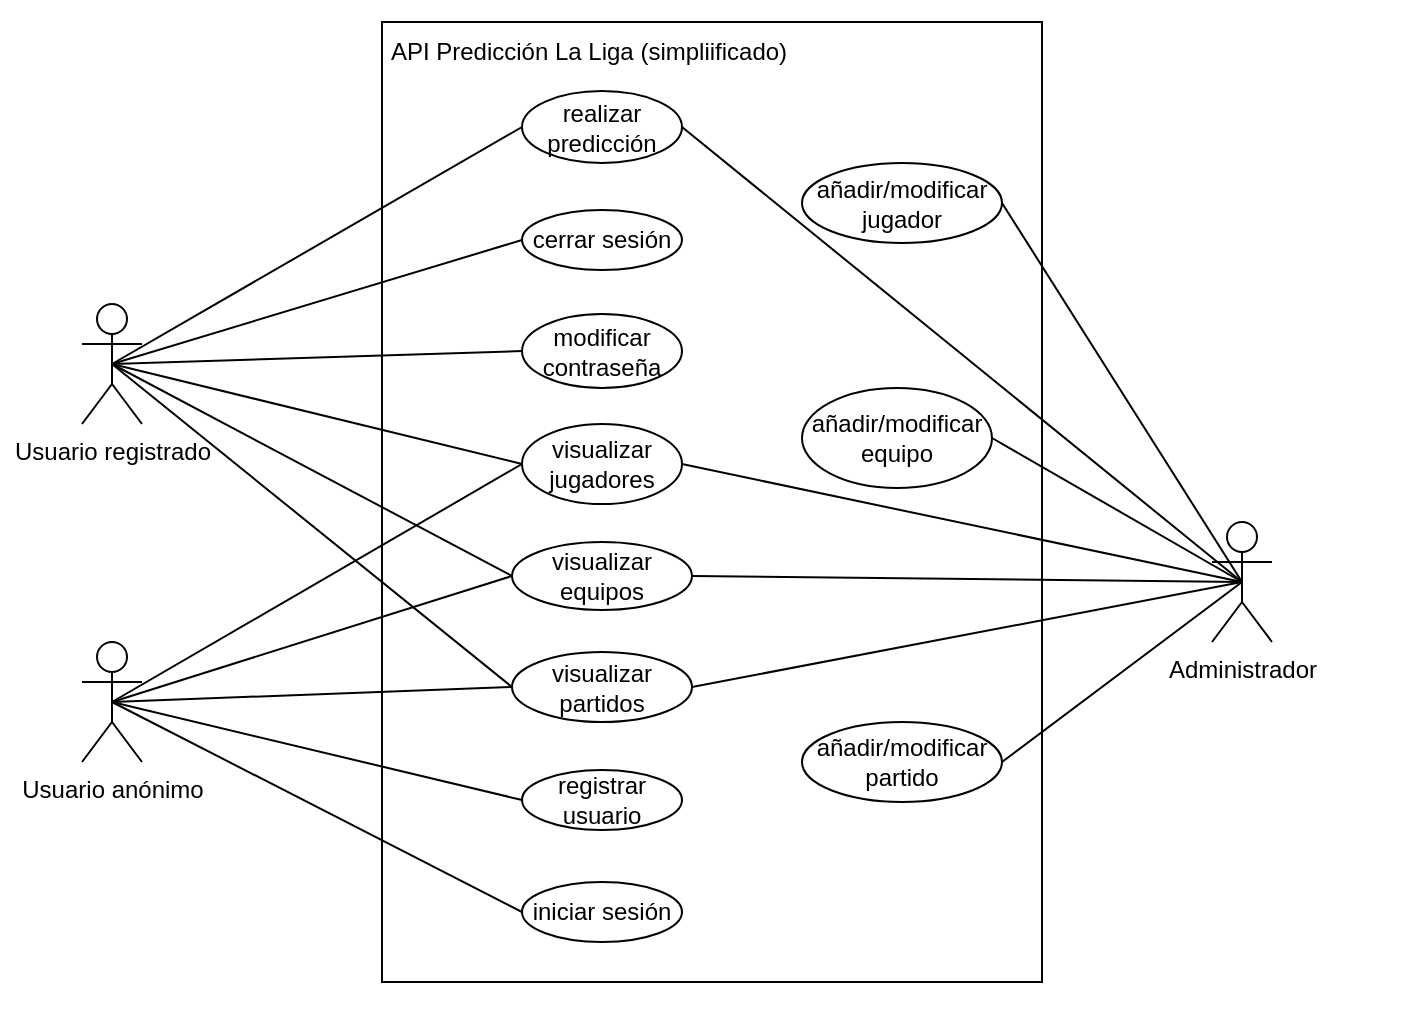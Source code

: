 <mxfile version="24.6.4" type="device">
  <diagram name="Page-1" id="17xLx5Jpj_yAPQxF6Sxz">
    <mxGraphModel dx="1365" dy="697" grid="1" gridSize="10" guides="1" tooltips="1" connect="1" arrows="1" fold="1" page="1" pageScale="1" pageWidth="850" pageHeight="1100" math="0" shadow="0">
      <root>
        <mxCell id="0" />
        <mxCell id="1" parent="0" />
        <mxCell id="EuqJdyhRISb5Iu6oAzzc-5" value="" style="rounded=0;whiteSpace=wrap;html=1;dashed=1;strokeColor=#ffffff;" vertex="1" parent="1">
          <mxGeometry x="20" y="10" width="700" height="510" as="geometry" />
        </mxCell>
        <mxCell id="ru2hNwoar7phW9bpmIqV-1" value="&lt;div&gt;Usuario registrado&lt;/div&gt;" style="shape=umlActor;verticalLabelPosition=bottom;verticalAlign=top;html=1;outlineConnect=0;" parent="1" vertex="1">
          <mxGeometry x="60" y="161" width="30" height="60" as="geometry" />
        </mxCell>
        <mxCell id="ru2hNwoar7phW9bpmIqV-2" value="&lt;div&gt;Usuario anónimo&lt;/div&gt;" style="shape=umlActor;verticalLabelPosition=bottom;verticalAlign=top;html=1;outlineConnect=0;" parent="1" vertex="1">
          <mxGeometry x="60" y="330" width="30" height="60" as="geometry" />
        </mxCell>
        <mxCell id="ru2hNwoar7phW9bpmIqV-3" value="&lt;div&gt;Administrador&lt;/div&gt;" style="shape=umlActor;verticalLabelPosition=bottom;verticalAlign=top;html=1;outlineConnect=0;" parent="1" vertex="1">
          <mxGeometry x="625" y="270" width="30" height="60" as="geometry" />
        </mxCell>
        <mxCell id="ru2hNwoar7phW9bpmIqV-4" value="" style="rounded=0;whiteSpace=wrap;html=1;fillColor=none;" parent="1" vertex="1">
          <mxGeometry x="210" y="20" width="330" height="480" as="geometry" />
        </mxCell>
        <mxCell id="ru2hNwoar7phW9bpmIqV-7" value="cerrar sesión" style="ellipse;whiteSpace=wrap;html=1;" parent="1" vertex="1">
          <mxGeometry x="280" y="114" width="80" height="30" as="geometry" />
        </mxCell>
        <mxCell id="ru2hNwoar7phW9bpmIqV-11" value="" style="endArrow=none;html=1;rounded=0;exitX=0.5;exitY=0.5;exitDx=0;exitDy=0;exitPerimeter=0;entryX=0;entryY=0.5;entryDx=0;entryDy=0;" parent="1" source="ru2hNwoar7phW9bpmIqV-1" target="ru2hNwoar7phW9bpmIqV-7" edge="1">
          <mxGeometry width="50" height="50" relative="1" as="geometry">
            <mxPoint x="135" y="160" as="sourcePoint" />
            <mxPoint x="290" y="105" as="targetPoint" />
          </mxGeometry>
        </mxCell>
        <mxCell id="ru2hNwoar7phW9bpmIqV-16" value="registrar usuario" style="ellipse;whiteSpace=wrap;html=1;" parent="1" vertex="1">
          <mxGeometry x="280" y="394" width="80" height="30" as="geometry" />
        </mxCell>
        <mxCell id="ru2hNwoar7phW9bpmIqV-17" value="" style="endArrow=none;html=1;rounded=0;exitX=0.5;exitY=0.5;exitDx=0;exitDy=0;exitPerimeter=0;entryX=0;entryY=0.5;entryDx=0;entryDy=0;" parent="1" source="ru2hNwoar7phW9bpmIqV-2" target="ru2hNwoar7phW9bpmIqV-16" edge="1">
          <mxGeometry width="50" height="50" relative="1" as="geometry">
            <mxPoint x="170" y="470" as="sourcePoint" />
            <mxPoint x="285" y="415" as="targetPoint" />
          </mxGeometry>
        </mxCell>
        <mxCell id="ru2hNwoar7phW9bpmIqV-19" value="visualizar jugadores" style="ellipse;whiteSpace=wrap;html=1;" parent="1" vertex="1">
          <mxGeometry x="280" y="221" width="80" height="40" as="geometry" />
        </mxCell>
        <mxCell id="ru2hNwoar7phW9bpmIqV-21" value="" style="endArrow=none;html=1;rounded=0;exitX=0.5;exitY=0.5;exitDx=0;exitDy=0;exitPerimeter=0;entryX=0;entryY=0.5;entryDx=0;entryDy=0;" parent="1" source="ru2hNwoar7phW9bpmIqV-2" target="ru2hNwoar7phW9bpmIqV-19" edge="1">
          <mxGeometry width="50" height="50" relative="1" as="geometry">
            <mxPoint x="185" y="370" as="sourcePoint" />
            <mxPoint x="290" y="295" as="targetPoint" />
          </mxGeometry>
        </mxCell>
        <mxCell id="ru2hNwoar7phW9bpmIqV-22" value="" style="endArrow=none;html=1;rounded=0;exitX=0.5;exitY=0.5;exitDx=0;exitDy=0;exitPerimeter=0;entryX=0;entryY=0.5;entryDx=0;entryDy=0;" parent="1" source="ru2hNwoar7phW9bpmIqV-1" target="ru2hNwoar7phW9bpmIqV-19" edge="1">
          <mxGeometry width="50" height="50" relative="1" as="geometry">
            <mxPoint x="195" y="370" as="sourcePoint" />
            <mxPoint x="300" y="295" as="targetPoint" />
          </mxGeometry>
        </mxCell>
        <mxCell id="ru2hNwoar7phW9bpmIqV-23" value="visualizar equipos" style="ellipse;whiteSpace=wrap;html=1;" parent="1" vertex="1">
          <mxGeometry x="275" y="280" width="90" height="34" as="geometry" />
        </mxCell>
        <mxCell id="ru2hNwoar7phW9bpmIqV-24" value="" style="endArrow=none;html=1;rounded=0;exitX=0.5;exitY=0.5;exitDx=0;exitDy=0;exitPerimeter=0;entryX=0;entryY=0.5;entryDx=0;entryDy=0;" parent="1" source="ru2hNwoar7phW9bpmIqV-2" target="ru2hNwoar7phW9bpmIqV-23" edge="1">
          <mxGeometry width="50" height="50" relative="1" as="geometry">
            <mxPoint x="175" y="400" as="sourcePoint" />
            <mxPoint x="290" y="335" as="targetPoint" />
          </mxGeometry>
        </mxCell>
        <mxCell id="ru2hNwoar7phW9bpmIqV-25" value="" style="endArrow=none;html=1;rounded=0;exitX=0.5;exitY=0.5;exitDx=0;exitDy=0;exitPerimeter=0;entryX=0;entryY=0.5;entryDx=0;entryDy=0;" parent="1" source="ru2hNwoar7phW9bpmIqV-1" target="ru2hNwoar7phW9bpmIqV-23" edge="1">
          <mxGeometry width="50" height="50" relative="1" as="geometry">
            <mxPoint x="175" y="230" as="sourcePoint" />
            <mxPoint x="300" y="335" as="targetPoint" />
          </mxGeometry>
        </mxCell>
        <mxCell id="ru2hNwoar7phW9bpmIqV-26" value="añadir/modificar equipo" style="ellipse;whiteSpace=wrap;html=1;flipV=0;" parent="1" vertex="1">
          <mxGeometry x="420" y="203" width="95" height="50" as="geometry" />
        </mxCell>
        <mxCell id="ru2hNwoar7phW9bpmIqV-27" value="" style="endArrow=none;html=1;rounded=0;exitX=0.5;exitY=0.5;exitDx=0;exitDy=0;exitPerimeter=0;entryX=1;entryY=0.5;entryDx=0;entryDy=0;" parent="1" source="ru2hNwoar7phW9bpmIqV-3" target="ru2hNwoar7phW9bpmIqV-26" edge="1">
          <mxGeometry width="50" height="50" relative="1" as="geometry">
            <mxPoint x="335" y="270" as="sourcePoint" />
            <mxPoint x="450" y="215" as="targetPoint" />
          </mxGeometry>
        </mxCell>
        <mxCell id="ru2hNwoar7phW9bpmIqV-28" value="añadir/modificar partido" style="ellipse;whiteSpace=wrap;html=1;flipV=0;" parent="1" vertex="1">
          <mxGeometry x="420" y="370" width="100" height="40" as="geometry" />
        </mxCell>
        <mxCell id="ru2hNwoar7phW9bpmIqV-29" value="" style="endArrow=none;html=1;rounded=0;exitX=0.5;exitY=0.5;exitDx=0;exitDy=0;exitPerimeter=0;entryX=1;entryY=0.5;entryDx=0;entryDy=0;" parent="1" source="ru2hNwoar7phW9bpmIqV-3" target="ru2hNwoar7phW9bpmIqV-28" edge="1">
          <mxGeometry width="50" height="50" relative="1" as="geometry">
            <mxPoint x="640" y="340" as="sourcePoint" />
            <mxPoint x="450" y="255" as="targetPoint" />
          </mxGeometry>
        </mxCell>
        <mxCell id="ru2hNwoar7phW9bpmIqV-34" value="modificar contraseña" style="ellipse;whiteSpace=wrap;html=1;" parent="1" vertex="1">
          <mxGeometry x="280" y="166" width="80" height="37" as="geometry" />
        </mxCell>
        <mxCell id="ru2hNwoar7phW9bpmIqV-35" value="" style="endArrow=none;html=1;rounded=0;exitX=0.5;exitY=0.5;exitDx=0;exitDy=0;exitPerimeter=0;entryX=0;entryY=0.5;entryDx=0;entryDy=0;" parent="1" source="ru2hNwoar7phW9bpmIqV-1" target="ru2hNwoar7phW9bpmIqV-34" edge="1">
          <mxGeometry width="50" height="50" relative="1" as="geometry">
            <mxPoint x="185" y="230" as="sourcePoint" />
            <mxPoint x="300" y="215" as="targetPoint" />
          </mxGeometry>
        </mxCell>
        <mxCell id="ru2hNwoar7phW9bpmIqV-38" value="visualizar partidos" style="ellipse;whiteSpace=wrap;html=1;" parent="1" vertex="1">
          <mxGeometry x="275" y="335" width="90" height="35" as="geometry" />
        </mxCell>
        <mxCell id="ru2hNwoar7phW9bpmIqV-39" value="" style="endArrow=none;html=1;rounded=0;exitX=0.5;exitY=0.5;exitDx=0;exitDy=0;exitPerimeter=0;entryX=0;entryY=0.5;entryDx=0;entryDy=0;" parent="1" source="ru2hNwoar7phW9bpmIqV-2" target="ru2hNwoar7phW9bpmIqV-38" edge="1">
          <mxGeometry width="50" height="50" relative="1" as="geometry">
            <mxPoint x="175" y="400" as="sourcePoint" />
            <mxPoint x="290" y="375" as="targetPoint" />
          </mxGeometry>
        </mxCell>
        <mxCell id="ru2hNwoar7phW9bpmIqV-40" value="" style="endArrow=none;html=1;rounded=0;exitX=0.5;exitY=0.5;exitDx=0;exitDy=0;exitPerimeter=0;entryX=0;entryY=0.5;entryDx=0;entryDy=0;" parent="1" source="ru2hNwoar7phW9bpmIqV-1" target="ru2hNwoar7phW9bpmIqV-38" edge="1">
          <mxGeometry width="50" height="50" relative="1" as="geometry">
            <mxPoint x="175" y="230" as="sourcePoint" />
            <mxPoint x="300" y="375" as="targetPoint" />
          </mxGeometry>
        </mxCell>
        <mxCell id="ru2hNwoar7phW9bpmIqV-43" value="añadir/modificar jugador" style="ellipse;whiteSpace=wrap;html=1;flipV=0;" parent="1" vertex="1">
          <mxGeometry x="420" y="90.5" width="100" height="40" as="geometry" />
        </mxCell>
        <mxCell id="ru2hNwoar7phW9bpmIqV-44" value="" style="endArrow=none;html=1;rounded=0;exitX=0.5;exitY=0.5;exitDx=0;exitDy=0;exitPerimeter=0;entryX=1;entryY=0.5;entryDx=0;entryDy=0;" parent="1" source="ru2hNwoar7phW9bpmIqV-3" target="ru2hNwoar7phW9bpmIqV-43" edge="1">
          <mxGeometry width="50" height="50" relative="1" as="geometry">
            <mxPoint x="640" y="190" as="sourcePoint" />
            <mxPoint x="450" y="145" as="targetPoint" />
          </mxGeometry>
        </mxCell>
        <mxCell id="ru2hNwoar7phW9bpmIqV-47" value="realizar predicción" style="ellipse;whiteSpace=wrap;html=1;" parent="1" vertex="1">
          <mxGeometry x="280" y="54.5" width="80" height="36" as="geometry" />
        </mxCell>
        <mxCell id="ru2hNwoar7phW9bpmIqV-48" value="" style="endArrow=none;html=1;rounded=0;entryX=0;entryY=0.5;entryDx=0;entryDy=0;exitX=0.5;exitY=0.5;exitDx=0;exitDy=0;exitPerimeter=0;" parent="1" source="ru2hNwoar7phW9bpmIqV-1" target="ru2hNwoar7phW9bpmIqV-47" edge="1">
          <mxGeometry width="50" height="50" relative="1" as="geometry">
            <mxPoint x="170" y="190" as="sourcePoint" />
            <mxPoint x="290" y="95" as="targetPoint" />
          </mxGeometry>
        </mxCell>
        <mxCell id="ru2hNwoar7phW9bpmIqV-49" value="" style="endArrow=none;html=1;rounded=0;entryX=1;entryY=0.5;entryDx=0;entryDy=0;exitX=0.5;exitY=0.5;exitDx=0;exitDy=0;exitPerimeter=0;" parent="1" source="ru2hNwoar7phW9bpmIqV-3" target="ru2hNwoar7phW9bpmIqV-47" edge="1">
          <mxGeometry width="50" height="50" relative="1" as="geometry">
            <mxPoint x="530" y="160" as="sourcePoint" />
            <mxPoint x="300" y="105" as="targetPoint" />
          </mxGeometry>
        </mxCell>
        <mxCell id="W2gP4M4yLTLJ7H_n7yjI-1" value="iniciar sesión" style="ellipse;whiteSpace=wrap;html=1;" parent="1" vertex="1">
          <mxGeometry x="280" y="450" width="80" height="30" as="geometry" />
        </mxCell>
        <mxCell id="W2gP4M4yLTLJ7H_n7yjI-3" value="" style="endArrow=none;html=1;rounded=0;entryX=0;entryY=0.5;entryDx=0;entryDy=0;exitX=0.5;exitY=0.5;exitDx=0;exitDy=0;exitPerimeter=0;" parent="1" source="ru2hNwoar7phW9bpmIqV-2" target="W2gP4M4yLTLJ7H_n7yjI-1" edge="1">
          <mxGeometry width="50" height="50" relative="1" as="geometry">
            <mxPoint x="140" y="360" as="sourcePoint" />
            <mxPoint x="280" y="470" as="targetPoint" />
          </mxGeometry>
        </mxCell>
        <mxCell id="W2gP4M4yLTLJ7H_n7yjI-5" value="" style="endArrow=none;html=1;rounded=0;entryX=1;entryY=0.5;entryDx=0;entryDy=0;" parent="1" target="ru2hNwoar7phW9bpmIqV-19" edge="1">
          <mxGeometry width="50" height="50" relative="1" as="geometry">
            <mxPoint x="640" y="300" as="sourcePoint" />
            <mxPoint x="370" y="278" as="targetPoint" />
          </mxGeometry>
        </mxCell>
        <mxCell id="W2gP4M4yLTLJ7H_n7yjI-6" value="" style="endArrow=none;html=1;rounded=0;entryX=1;entryY=0.5;entryDx=0;entryDy=0;" parent="1" target="ru2hNwoar7phW9bpmIqV-23" edge="1">
          <mxGeometry width="50" height="50" relative="1" as="geometry">
            <mxPoint x="640" y="300" as="sourcePoint" />
            <mxPoint x="380" y="288" as="targetPoint" />
          </mxGeometry>
        </mxCell>
        <mxCell id="EuqJdyhRISb5Iu6oAzzc-1" value="API Predicción La Liga (simpliificado)" style="text;html=1;align=center;verticalAlign=middle;resizable=0;points=[];autosize=1;strokeColor=none;fillColor=none;" vertex="1" parent="1">
          <mxGeometry x="202.5" y="20" width="220" height="30" as="geometry" />
        </mxCell>
        <mxCell id="EuqJdyhRISb5Iu6oAzzc-3" value="" style="endArrow=none;html=1;rounded=0;exitX=1;exitY=0.5;exitDx=0;exitDy=0;entryX=0.5;entryY=0.5;entryDx=0;entryDy=0;entryPerimeter=0;" edge="1" parent="1" source="ru2hNwoar7phW9bpmIqV-38" target="ru2hNwoar7phW9bpmIqV-3">
          <mxGeometry width="50" height="50" relative="1" as="geometry">
            <mxPoint x="400" y="390" as="sourcePoint" />
            <mxPoint x="630" y="310" as="targetPoint" />
          </mxGeometry>
        </mxCell>
      </root>
    </mxGraphModel>
  </diagram>
</mxfile>

